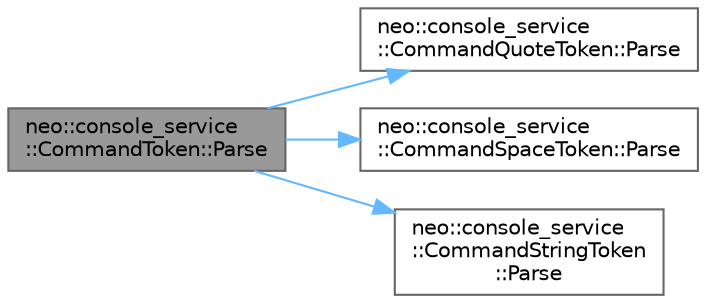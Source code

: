digraph "neo::console_service::CommandToken::Parse"
{
 // LATEX_PDF_SIZE
  bgcolor="transparent";
  edge [fontname=Helvetica,fontsize=10,labelfontname=Helvetica,labelfontsize=10];
  node [fontname=Helvetica,fontsize=10,shape=box,height=0.2,width=0.4];
  rankdir="LR";
  Node1 [id="Node000001",label="neo::console_service\l::CommandToken::Parse",height=0.2,width=0.4,color="gray40", fillcolor="grey60", style="filled", fontcolor="black",tooltip="Parses a command line into tokens."];
  Node1 -> Node2 [id="edge1_Node000001_Node000002",color="steelblue1",style="solid",tooltip=" "];
  Node2 [id="Node000002",label="neo::console_service\l::CommandQuoteToken::Parse",height=0.2,width=0.4,color="grey40", fillcolor="white", style="filled",URL="$classneo_1_1console__service_1_1_command_quote_token.html#a5fc667044b1649117bac7ee96444def7",tooltip="Parses a quote token."];
  Node1 -> Node3 [id="edge2_Node000001_Node000003",color="steelblue1",style="solid",tooltip=" "];
  Node3 [id="Node000003",label="neo::console_service\l::CommandSpaceToken::Parse",height=0.2,width=0.4,color="grey40", fillcolor="white", style="filled",URL="$classneo_1_1console__service_1_1_command_space_token.html#ac79db2d66cbc7978972c4508ad1462b0",tooltip="Parses a space token."];
  Node1 -> Node4 [id="edge3_Node000001_Node000004",color="steelblue1",style="solid",tooltip=" "];
  Node4 [id="Node000004",label="neo::console_service\l::CommandStringToken\l::Parse",height=0.2,width=0.4,color="grey40", fillcolor="white", style="filled",URL="$classneo_1_1console__service_1_1_command_string_token.html#a361d30635d28396398482d07e44217bc",tooltip="Parses a string token."];
}
